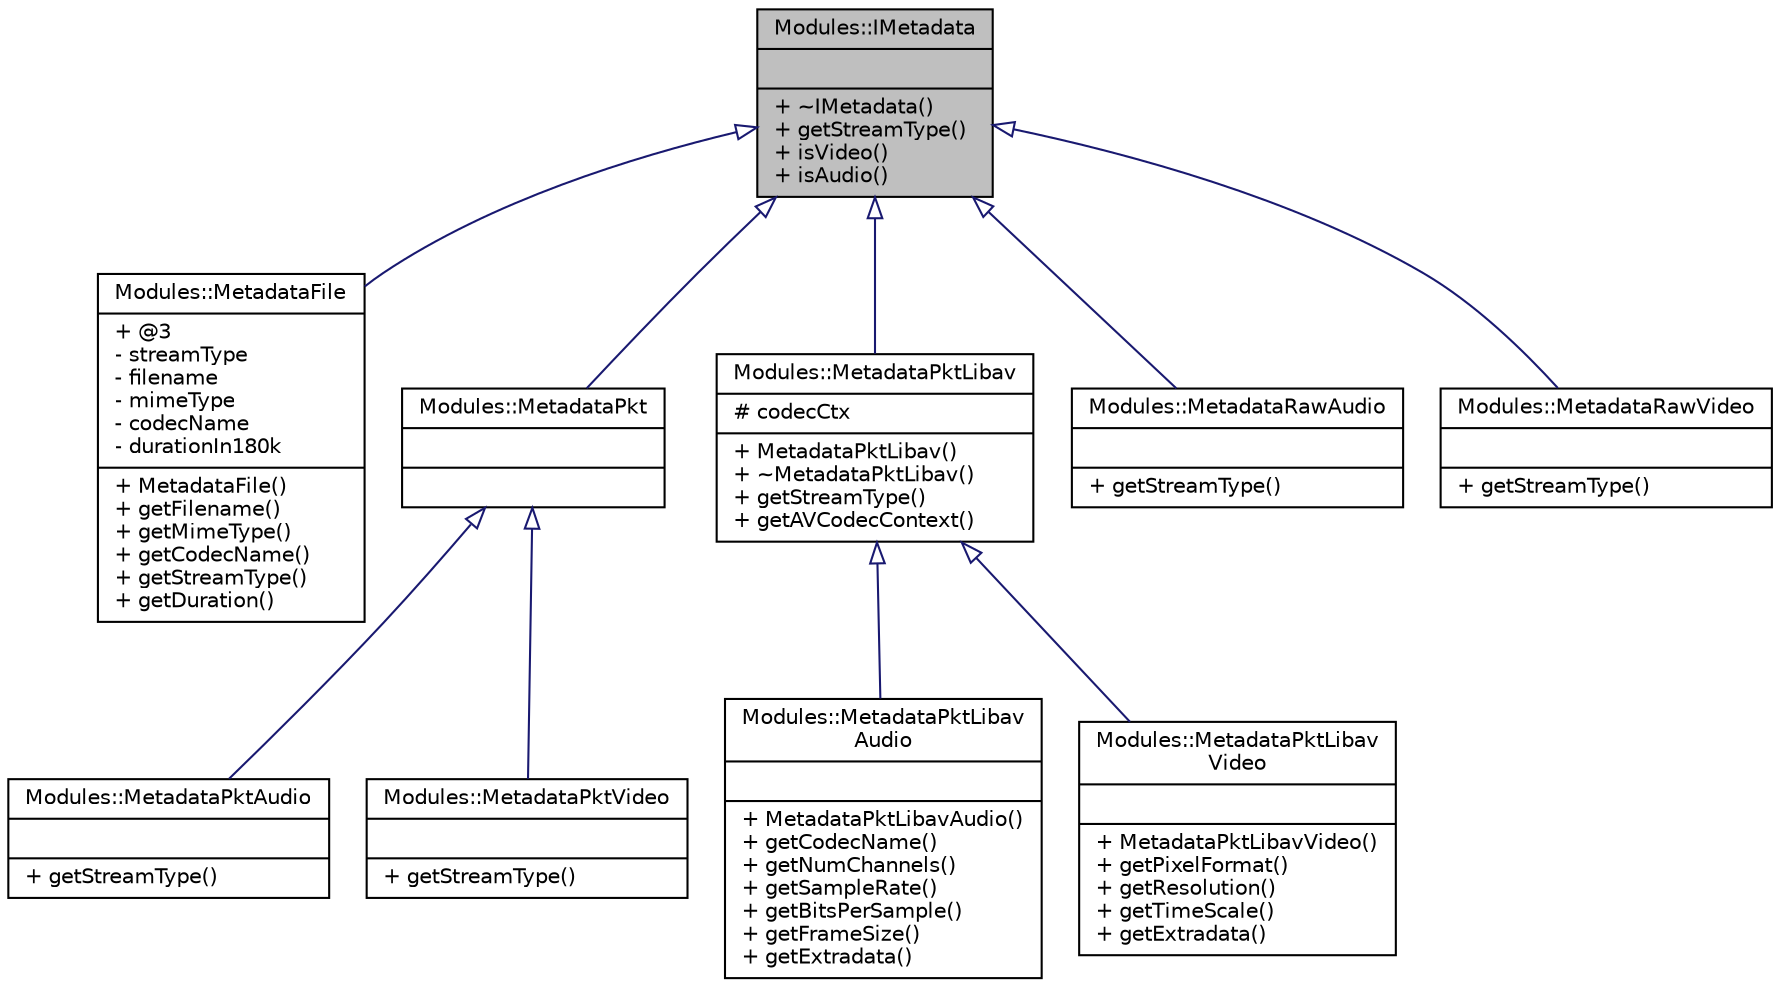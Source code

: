 digraph "Modules::IMetadata"
{
 // INTERACTIVE_SVG=YES
  edge [fontname="Helvetica",fontsize="10",labelfontname="Helvetica",labelfontsize="10"];
  node [fontname="Helvetica",fontsize="10",shape=record];
  Node1 [label="{Modules::IMetadata\n||+ ~IMetadata()\l+ getStreamType()\l+ isVideo()\l+ isAudio()\l}",height=0.2,width=0.4,color="black", fillcolor="grey75", style="filled", fontcolor="black"];
  Node1 -> Node2 [dir="back",color="midnightblue",fontsize="10",style="solid",arrowtail="onormal",fontname="Helvetica"];
  Node2 [label="{Modules::MetadataFile\n|+ @3\l- streamType\l- filename\l- mimeType\l- codecName\l- durationIn180k\l|+ MetadataFile()\l+ getFilename()\l+ getMimeType()\l+ getCodecName()\l+ getStreamType()\l+ getDuration()\l}",height=0.2,width=0.4,color="black", fillcolor="white", style="filled",URL="$class_modules_1_1_metadata_file.html"];
  Node1 -> Node3 [dir="back",color="midnightblue",fontsize="10",style="solid",arrowtail="onormal",fontname="Helvetica"];
  Node3 [label="{Modules::MetadataPkt\n||}",height=0.2,width=0.4,color="black", fillcolor="white", style="filled",URL="$struct_modules_1_1_metadata_pkt.html"];
  Node3 -> Node4 [dir="back",color="midnightblue",fontsize="10",style="solid",arrowtail="onormal",fontname="Helvetica"];
  Node4 [label="{Modules::MetadataPktAudio\n||+ getStreamType()\l}",height=0.2,width=0.4,color="black", fillcolor="white", style="filled",URL="$struct_modules_1_1_metadata_pkt_audio.html"];
  Node3 -> Node5 [dir="back",color="midnightblue",fontsize="10",style="solid",arrowtail="onormal",fontname="Helvetica"];
  Node5 [label="{Modules::MetadataPktVideo\n||+ getStreamType()\l}",height=0.2,width=0.4,color="black", fillcolor="white", style="filled",URL="$struct_modules_1_1_metadata_pkt_video.html"];
  Node1 -> Node6 [dir="back",color="midnightblue",fontsize="10",style="solid",arrowtail="onormal",fontname="Helvetica"];
  Node6 [label="{Modules::MetadataPktLibav\n|# codecCtx\l|+ MetadataPktLibav()\l+ ~MetadataPktLibav()\l+ getStreamType()\l+ getAVCodecContext()\l}",height=0.2,width=0.4,color="black", fillcolor="white", style="filled",URL="$class_modules_1_1_metadata_pkt_libav.html"];
  Node6 -> Node7 [dir="back",color="midnightblue",fontsize="10",style="solid",arrowtail="onormal",fontname="Helvetica"];
  Node7 [label="{Modules::MetadataPktLibav\lAudio\n||+ MetadataPktLibavAudio()\l+ getCodecName()\l+ getNumChannels()\l+ getSampleRate()\l+ getBitsPerSample()\l+ getFrameSize()\l+ getExtradata()\l}",height=0.2,width=0.4,color="black", fillcolor="white", style="filled",URL="$class_modules_1_1_metadata_pkt_libav_audio.html"];
  Node6 -> Node8 [dir="back",color="midnightblue",fontsize="10",style="solid",arrowtail="onormal",fontname="Helvetica"];
  Node8 [label="{Modules::MetadataPktLibav\lVideo\n||+ MetadataPktLibavVideo()\l+ getPixelFormat()\l+ getResolution()\l+ getTimeScale()\l+ getExtradata()\l}",height=0.2,width=0.4,color="black", fillcolor="white", style="filled",URL="$class_modules_1_1_metadata_pkt_libav_video.html"];
  Node1 -> Node9 [dir="back",color="midnightblue",fontsize="10",style="solid",arrowtail="onormal",fontname="Helvetica"];
  Node9 [label="{Modules::MetadataRawAudio\n||+ getStreamType()\l}",height=0.2,width=0.4,color="black", fillcolor="white", style="filled",URL="$struct_modules_1_1_metadata_raw_audio.html"];
  Node1 -> Node10 [dir="back",color="midnightblue",fontsize="10",style="solid",arrowtail="onormal",fontname="Helvetica"];
  Node10 [label="{Modules::MetadataRawVideo\n||+ getStreamType()\l}",height=0.2,width=0.4,color="black", fillcolor="white", style="filled",URL="$struct_modules_1_1_metadata_raw_video.html"];
}
